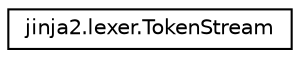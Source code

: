 digraph "Graphical Class Hierarchy"
{
 // LATEX_PDF_SIZE
  edge [fontname="Helvetica",fontsize="10",labelfontname="Helvetica",labelfontsize="10"];
  node [fontname="Helvetica",fontsize="10",shape=record];
  rankdir="LR";
  Node0 [label="jinja2.lexer.TokenStream",height=0.2,width=0.4,color="black", fillcolor="white", style="filled",URL="$classjinja2_1_1lexer_1_1TokenStream.html",tooltip=" "];
}
